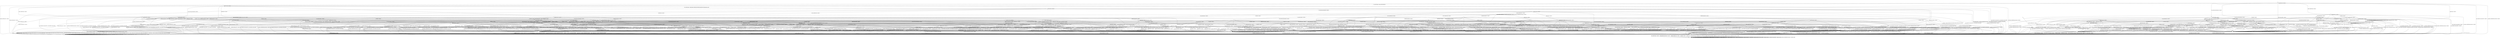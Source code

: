 digraph h17 {
s0 [label="s0"];
s1 [label="s1"];
s2 [label="s2"];
s6 [label="s6"];
s15 [label="s15"];
s33 [label="s33"];
s34 [label="s34"];
s41 [label="s41"];
s3 [label="s3"];
s4 [label="s4"];
s7 [label="s7"];
s8 [label="s8"];
s9 [label="s9"];
s16 [label="s16"];
s21 [label="s21"];
s42 [label="s42"];
s50 [label="s50"];
s53 [label="s53"];
s54 [label="s54"];
s55 [label="s55"];
s63 [label="s63"];
s67 [label="s67"];
s5 [label="s5"];
s10 [label="s10"];
s17 [label="s17"];
s18 [label="s18"];
s22 [label="s22"];
s24 [label="s24"];
s35 [label="s35"];
s43 [label="s43"];
s46 [label="s46"];
s59 [label="s59"];
s60 [label="s60"];
s68 [label="s68"];
s69 [label="s69"];
s70 [label="s70"];
s71 [label="s71"];
s92 [label="s92"];
s11 [label="s11"];
s12 [label="s12"];
s19 [label="s19"];
s23 [label="s23"];
s28 [label="s28"];
s29 [label="s29"];
s36 [label="s36"];
s37 [label="s37"];
s47 [label="s47"];
s48 [label="s48"];
s56 [label="s56"];
s72 [label="s72"];
s73 [label="s73"];
s77 [label="s77"];
s79 [label="s79"];
s93 [label="s93"];
s13 [label="s13"];
s14 [label="s14"];
s20 [label="s20"];
s25 [label="s25"];
s26 [label="s26"];
s27 [label="s27"];
s30 [label="s30"];
s38 [label="s38"];
s44 [label="s44"];
s45 [label="s45"];
s49 [label="s49"];
s51 [label="s51"];
s57 [label="s57"];
s58 [label="s58"];
s78 [label="s78"];
s80 [label="s80"];
s81 [label="s81"];
s83 [label="s83"];
s31 [label="s31"];
s39 [label="s39"];
s40 [label="s40"];
s52 [label="s52"];
s61 [label="s61"];
s62 [label="s62"];
s64 [label="s64"];
s65 [label="s65"];
s66 [label="s66"];
s74 [label="s74"];
s82 [label="s82"];
s84 [label="s84"];
s85 [label="s85"];
s86 [label="s86"];
s32 [label="s32"];
s75 [label="s75"];
s76 [label="s76"];
s87 [label="s87"];
s88 [label="s88"];
s89 [label="s89"];
s90 [label="s90"];
s91 [label="s91"];
s0 -> s1 [label="RSA_CLIENT_HELLO / HELLO_VERIFY_REQUEST"];
s0 -> s2 [label="RSA_CLIENT_KEY_EXCHANGE / TIMEOUT"];
s0 -> s15 [label="CHANGE_CIPHER_SPEC / TIMEOUT"];
s0 -> s33 [label="FINISHED / TIMEOUT"];
s0 -> s0 [label="APPLICATION / TIMEOUT"];
s0 -> s41 [label="CERTIFICATE / TIMEOUT"];
s0 -> s34 [label="EMPTY_CERTIFICATE / TIMEOUT"];
s0 -> s33 [label="CERTIFICATE_VERIFY / TIMEOUT"];
s0 -> s6 [label="Alert(WARNING,CLOSE_NOTIFY) / TIMEOUT"];
s0 -> s6 [label="Alert(FATAL,UNEXPECTED_MESSAGE) / TIMEOUT"];
s1 -> s3 [label="RSA_CLIENT_HELLO / SERVER_HELLO,CERTIFICATE,CERTIFICATE_REQUEST,SERVER_HELLO_DONE"];
s1 -> s4 [label="RSA_CLIENT_KEY_EXCHANGE / TIMEOUT"];
s1 -> s15 [label="CHANGE_CIPHER_SPEC / TIMEOUT"];
s1 -> s9 [label="FINISHED / TIMEOUT"];
s1 -> s1 [label="APPLICATION / TIMEOUT"];
s1 -> s16 [label="CERTIFICATE / TIMEOUT"];
s1 -> s21 [label="EMPTY_CERTIFICATE / TIMEOUT"];
s1 -> s9 [label="CERTIFICATE_VERIFY / TIMEOUT"];
s1 -> s6 [label="Alert(WARNING,CLOSE_NOTIFY) / Alert(WARNING,CLOSE_NOTIFY)"];
s1 -> s6 [label="Alert(FATAL,UNEXPECTED_MESSAGE) / TIMEOUT"];
s2 -> s63 [label="RSA_CLIENT_HELLO / TIMEOUT"];
s2 -> s33 [label="RSA_CLIENT_KEY_EXCHANGE / TIMEOUT"];
s2 -> s8 [label="CHANGE_CIPHER_SPEC / TIMEOUT"];
s2 -> s42 [label="FINISHED / TIMEOUT"];
s2 -> s2 [label="APPLICATION / TIMEOUT"];
s2 -> s55 [label="CERTIFICATE / TIMEOUT"];
s2 -> s55 [label="EMPTY_CERTIFICATE / TIMEOUT"];
s2 -> s53 [label="CERTIFICATE_VERIFY / TIMEOUT"];
s2 -> s6 [label="Alert(WARNING,CLOSE_NOTIFY) / TIMEOUT"];
s2 -> s6 [label="Alert(FATAL,UNEXPECTED_MESSAGE) / TIMEOUT"];
s6 -> s7 [label="RSA_CLIENT_HELLO / TIMEOUT"];
s6 -> s7 [label="RSA_CLIENT_KEY_EXCHANGE / TIMEOUT"];
s6 -> s7 [label="CHANGE_CIPHER_SPEC / TIMEOUT"];
s6 -> s7 [label="FINISHED / TIMEOUT"];
s6 -> s7 [label="APPLICATION / TIMEOUT"];
s6 -> s7 [label="CERTIFICATE / TIMEOUT"];
s6 -> s7 [label="EMPTY_CERTIFICATE / TIMEOUT"];
s6 -> s7 [label="CERTIFICATE_VERIFY / TIMEOUT"];
s6 -> s7 [label="Alert(WARNING,CLOSE_NOTIFY) / TIMEOUT"];
s6 -> s7 [label="Alert(FATAL,UNEXPECTED_MESSAGE) / TIMEOUT"];
s15 -> s15 [label="RSA_CLIENT_HELLO / TIMEOUT"];
s15 -> s15 [label="RSA_CLIENT_KEY_EXCHANGE / TIMEOUT"];
s15 -> s15 [label="CHANGE_CIPHER_SPEC / TIMEOUT"];
s15 -> s15 [label="FINISHED / TIMEOUT"];
s15 -> s15 [label="APPLICATION / TIMEOUT"];
s15 -> s15 [label="CERTIFICATE / TIMEOUT"];
s15 -> s15 [label="EMPTY_CERTIFICATE / TIMEOUT"];
s15 -> s15 [label="CERTIFICATE_VERIFY / TIMEOUT"];
s15 -> s15 [label="Alert(WARNING,CLOSE_NOTIFY) / TIMEOUT"];
s15 -> s15 [label="Alert(FATAL,UNEXPECTED_MESSAGE) / TIMEOUT"];
s33 -> s33 [label="RSA_CLIENT_HELLO / TIMEOUT"];
s33 -> s33 [label="RSA_CLIENT_KEY_EXCHANGE / TIMEOUT"];
s33 -> s15 [label="CHANGE_CIPHER_SPEC / TIMEOUT"];
s33 -> s33 [label="FINISHED / TIMEOUT"];
s33 -> s33 [label="APPLICATION / TIMEOUT"];
s33 -> s33 [label="CERTIFICATE / TIMEOUT"];
s33 -> s33 [label="EMPTY_CERTIFICATE / TIMEOUT"];
s33 -> s33 [label="CERTIFICATE_VERIFY / TIMEOUT"];
s33 -> s6 [label="Alert(WARNING,CLOSE_NOTIFY) / TIMEOUT"];
s33 -> s6 [label="Alert(FATAL,UNEXPECTED_MESSAGE) / TIMEOUT"];
s34 -> s67 [label="RSA_CLIENT_HELLO / TIMEOUT"];
s34 -> s55 [label="RSA_CLIENT_KEY_EXCHANGE / TIMEOUT"];
s34 -> s8 [label="CHANGE_CIPHER_SPEC / TIMEOUT"];
s34 -> s50 [label="FINISHED / TIMEOUT"];
s34 -> s34 [label="APPLICATION / TIMEOUT"];
s34 -> s33 [label="CERTIFICATE / TIMEOUT"];
s34 -> s33 [label="EMPTY_CERTIFICATE / TIMEOUT"];
s34 -> s54 [label="CERTIFICATE_VERIFY / TIMEOUT"];
s34 -> s6 [label="Alert(WARNING,CLOSE_NOTIFY) / TIMEOUT"];
s34 -> s6 [label="Alert(FATAL,UNEXPECTED_MESSAGE) / TIMEOUT"];
s41 -> s41 [label="RSA_CLIENT_HELLO / TIMEOUT"];
s41 -> s41 [label="RSA_CLIENT_KEY_EXCHANGE / TIMEOUT"];
s41 -> s15 [label="CHANGE_CIPHER_SPEC / TIMEOUT"];
s41 -> s41 [label="FINISHED / TIMEOUT"];
s41 -> s41 [label="APPLICATION / TIMEOUT"];
s41 -> s33 [label="CERTIFICATE / TIMEOUT"];
s41 -> s33 [label="EMPTY_CERTIFICATE / TIMEOUT"];
s41 -> s54 [label="CERTIFICATE_VERIFY / TIMEOUT"];
s41 -> s6 [label="Alert(WARNING,CLOSE_NOTIFY) / TIMEOUT"];
s41 -> s6 [label="Alert(FATAL,UNEXPECTED_MESSAGE) / TIMEOUT"];
s3 -> s6 [label="RSA_CLIENT_HELLO / Alert(FATAL,UNEXPECTED_MESSAGE)"];
s3 -> s10 [label="RSA_CLIENT_KEY_EXCHANGE / TIMEOUT"];
s3 -> s15 [label="CHANGE_CIPHER_SPEC / TIMEOUT"];
s3 -> s9 [label="FINISHED / TIMEOUT"];
s3 -> s3 [label="APPLICATION / TIMEOUT"];
s3 -> s16 [label="CERTIFICATE / TIMEOUT"];
s3 -> s17 [label="EMPTY_CERTIFICATE / TIMEOUT"];
s3 -> s9 [label="CERTIFICATE_VERIFY / TIMEOUT"];
s3 -> s6 [label="Alert(WARNING,CLOSE_NOTIFY) / Alert(WARNING,CLOSE_NOTIFY)"];
s3 -> s6 [label="Alert(FATAL,UNEXPECTED_MESSAGE) / TIMEOUT"];
s4 -> s24 [label="RSA_CLIENT_HELLO / TIMEOUT"];
s4 -> s9 [label="RSA_CLIENT_KEY_EXCHANGE / TIMEOUT"];
s4 -> s5 [label="CHANGE_CIPHER_SPEC / TIMEOUT"];
s4 -> s43 [label="FINISHED / TIMEOUT"];
s4 -> s4 [label="APPLICATION / TIMEOUT"];
s4 -> s35 [label="CERTIFICATE / TIMEOUT"];
s4 -> s35 [label="EMPTY_CERTIFICATE / TIMEOUT"];
s4 -> s18 [label="CERTIFICATE_VERIFY / TIMEOUT"];
s4 -> s6 [label="Alert(WARNING,CLOSE_NOTIFY) / Alert(WARNING,CLOSE_NOTIFY)"];
s4 -> s6 [label="Alert(FATAL,UNEXPECTED_MESSAGE) / TIMEOUT"];
s7 -> s7 [label="RSA_CLIENT_HELLO / SOCKET_CLOSED"];
s7 -> s7 [label="RSA_CLIENT_KEY_EXCHANGE / SOCKET_CLOSED"];
s7 -> s7 [label="CHANGE_CIPHER_SPEC / SOCKET_CLOSED"];
s7 -> s7 [label="FINISHED / SOCKET_CLOSED"];
s7 -> s7 [label="APPLICATION / SOCKET_CLOSED"];
s7 -> s7 [label="CERTIFICATE / SOCKET_CLOSED"];
s7 -> s7 [label="EMPTY_CERTIFICATE / SOCKET_CLOSED"];
s7 -> s7 [label="CERTIFICATE_VERIFY / SOCKET_CLOSED"];
s7 -> s7 [label="Alert(WARNING,CLOSE_NOTIFY) / SOCKET_CLOSED"];
s7 -> s7 [label="Alert(FATAL,UNEXPECTED_MESSAGE) / SOCKET_CLOSED"];
s8 -> s6 [label="RSA_CLIENT_HELLO / TIMEOUT"];
s8 -> s6 [label="RSA_CLIENT_KEY_EXCHANGE / TIMEOUT"];
s8 -> s15 [label="CHANGE_CIPHER_SPEC / TIMEOUT"];
s8 -> s6 [label="FINISHED / TIMEOUT"];
s8 -> s8 [label="APPLICATION / TIMEOUT"];
s8 -> s6 [label="CERTIFICATE / TIMEOUT"];
s8 -> s6 [label="EMPTY_CERTIFICATE / TIMEOUT"];
s8 -> s6 [label="CERTIFICATE_VERIFY / TIMEOUT"];
s8 -> s8 [label="Alert(WARNING,CLOSE_NOTIFY) / TIMEOUT"];
s8 -> s8 [label="Alert(FATAL,UNEXPECTED_MESSAGE) / TIMEOUT"];
s9 -> s9 [label="RSA_CLIENT_HELLO / TIMEOUT"];
s9 -> s9 [label="RSA_CLIENT_KEY_EXCHANGE / TIMEOUT"];
s9 -> s15 [label="CHANGE_CIPHER_SPEC / TIMEOUT"];
s9 -> s9 [label="FINISHED / TIMEOUT"];
s9 -> s9 [label="APPLICATION / TIMEOUT"];
s9 -> s9 [label="CERTIFICATE / TIMEOUT"];
s9 -> s9 [label="EMPTY_CERTIFICATE / TIMEOUT"];
s9 -> s9 [label="CERTIFICATE_VERIFY / TIMEOUT"];
s9 -> s6 [label="Alert(WARNING,CLOSE_NOTIFY) / Alert(WARNING,CLOSE_NOTIFY)"];
s9 -> s6 [label="Alert(FATAL,UNEXPECTED_MESSAGE) / TIMEOUT"];
s16 -> s16 [label="RSA_CLIENT_HELLO / TIMEOUT"];
s16 -> s92 [label="RSA_CLIENT_KEY_EXCHANGE / TIMEOUT"];
s16 -> s15 [label="CHANGE_CIPHER_SPEC / TIMEOUT"];
s16 -> s46 [label="FINISHED / TIMEOUT"];
s16 -> s16 [label="APPLICATION / TIMEOUT"];
s16 -> s9 [label="CERTIFICATE / TIMEOUT"];
s16 -> s9 [label="EMPTY_CERTIFICATE / TIMEOUT"];
s16 -> s22 [label="CERTIFICATE_VERIFY / TIMEOUT"];
s16 -> s6 [label="Alert(WARNING,CLOSE_NOTIFY) / Alert(WARNING,CLOSE_NOTIFY)"];
s16 -> s6 [label="Alert(FATAL,UNEXPECTED_MESSAGE) / TIMEOUT"];
s21 -> s36 [label="RSA_CLIENT_HELLO / TIMEOUT"];
s21 -> s35 [label="RSA_CLIENT_KEY_EXCHANGE / TIMEOUT"];
s21 -> s5 [label="CHANGE_CIPHER_SPEC / TIMEOUT"];
s21 -> s47 [label="FINISHED / TIMEOUT"];
s21 -> s21 [label="APPLICATION / TIMEOUT"];
s21 -> s9 [label="CERTIFICATE / TIMEOUT"];
s21 -> s9 [label="EMPTY_CERTIFICATE / TIMEOUT"];
s21 -> s22 [label="CERTIFICATE_VERIFY / TIMEOUT"];
s21 -> s6 [label="Alert(WARNING,CLOSE_NOTIFY) / Alert(WARNING,CLOSE_NOTIFY)"];
s21 -> s6 [label="Alert(FATAL,UNEXPECTED_MESSAGE) / TIMEOUT"];
s42 -> s68 [label="RSA_CLIENT_HELLO / TIMEOUT"];
s42 -> s33 [label="RSA_CLIENT_KEY_EXCHANGE / TIMEOUT"];
s42 -> s8 [label="CHANGE_CIPHER_SPEC / TIMEOUT"];
s42 -> s33 [label="FINISHED / TIMEOUT"];
s42 -> s42 [label="APPLICATION / TIMEOUT"];
s42 -> s59 [label="CERTIFICATE / TIMEOUT"];
s42 -> s59 [label="EMPTY_CERTIFICATE / TIMEOUT"];
s42 -> s53 [label="CERTIFICATE_VERIFY / TIMEOUT"];
s42 -> s6 [label="Alert(WARNING,CLOSE_NOTIFY) / TIMEOUT"];
s42 -> s6 [label="Alert(FATAL,UNEXPECTED_MESSAGE) / TIMEOUT"];
s50 -> s69 [label="RSA_CLIENT_HELLO / TIMEOUT"];
s50 -> s59 [label="RSA_CLIENT_KEY_EXCHANGE / TIMEOUT"];
s50 -> s8 [label="CHANGE_CIPHER_SPEC / TIMEOUT"];
s50 -> s33 [label="FINISHED / TIMEOUT"];
s50 -> s50 [label="APPLICATION / TIMEOUT"];
s50 -> s33 [label="CERTIFICATE / TIMEOUT"];
s50 -> s33 [label="EMPTY_CERTIFICATE / TIMEOUT"];
s50 -> s54 [label="CERTIFICATE_VERIFY / TIMEOUT"];
s50 -> s6 [label="Alert(WARNING,CLOSE_NOTIFY) / TIMEOUT"];
s50 -> s6 [label="Alert(FATAL,UNEXPECTED_MESSAGE) / TIMEOUT"];
s53 -> s70 [label="RSA_CLIENT_HELLO / TIMEOUT"];
s53 -> s33 [label="RSA_CLIENT_KEY_EXCHANGE / TIMEOUT"];
s53 -> s8 [label="CHANGE_CIPHER_SPEC / TIMEOUT"];
s53 -> s53 [label="FINISHED / TIMEOUT"];
s53 -> s53 [label="APPLICATION / TIMEOUT"];
s53 -> s60 [label="CERTIFICATE / TIMEOUT"];
s53 -> s60 [label="EMPTY_CERTIFICATE / TIMEOUT"];
s53 -> s33 [label="CERTIFICATE_VERIFY / TIMEOUT"];
s53 -> s6 [label="Alert(WARNING,CLOSE_NOTIFY) / TIMEOUT"];
s53 -> s6 [label="Alert(FATAL,UNEXPECTED_MESSAGE) / TIMEOUT"];
s54 -> s54 [label="RSA_CLIENT_HELLO / TIMEOUT"];
s54 -> s60 [label="RSA_CLIENT_KEY_EXCHANGE / TIMEOUT"];
s54 -> s8 [label="CHANGE_CIPHER_SPEC / TIMEOUT"];
s54 -> s54 [label="FINISHED / TIMEOUT"];
s54 -> s54 [label="APPLICATION / TIMEOUT"];
s54 -> s33 [label="CERTIFICATE / TIMEOUT"];
s54 -> s33 [label="EMPTY_CERTIFICATE / TIMEOUT"];
s54 -> s33 [label="CERTIFICATE_VERIFY / TIMEOUT"];
s54 -> s6 [label="Alert(WARNING,CLOSE_NOTIFY) / TIMEOUT"];
s54 -> s6 [label="Alert(FATAL,UNEXPECTED_MESSAGE) / TIMEOUT"];
s55 -> s71 [label="RSA_CLIENT_HELLO / TIMEOUT"];
s55 -> s33 [label="RSA_CLIENT_KEY_EXCHANGE / TIMEOUT"];
s55 -> s8 [label="CHANGE_CIPHER_SPEC / TIMEOUT"];
s55 -> s59 [label="FINISHED / TIMEOUT"];
s55 -> s55 [label="APPLICATION / TIMEOUT"];
s55 -> s33 [label="CERTIFICATE / TIMEOUT"];
s55 -> s33 [label="EMPTY_CERTIFICATE / TIMEOUT"];
s55 -> s60 [label="CERTIFICATE_VERIFY / TIMEOUT"];
s55 -> s6 [label="Alert(WARNING,CLOSE_NOTIFY) / TIMEOUT"];
s55 -> s6 [label="Alert(FATAL,UNEXPECTED_MESSAGE) / TIMEOUT"];
s63 -> s33 [label="RSA_CLIENT_HELLO / TIMEOUT"];
s63 -> s33 [label="RSA_CLIENT_KEY_EXCHANGE / TIMEOUT"];
s63 -> s8 [label="CHANGE_CIPHER_SPEC / TIMEOUT"];
s63 -> s68 [label="FINISHED / TIMEOUT"];
s63 -> s63 [label="APPLICATION / TIMEOUT"];
s63 -> s71 [label="CERTIFICATE / TIMEOUT"];
s63 -> s71 [label="EMPTY_CERTIFICATE / TIMEOUT"];
s63 -> s70 [label="CERTIFICATE_VERIFY / TIMEOUT"];
s63 -> s6 [label="Alert(WARNING,CLOSE_NOTIFY) / TIMEOUT"];
s63 -> s6 [label="Alert(FATAL,UNEXPECTED_MESSAGE) / TIMEOUT"];
s67 -> s33 [label="RSA_CLIENT_HELLO / TIMEOUT"];
s67 -> s71 [label="RSA_CLIENT_KEY_EXCHANGE / TIMEOUT"];
s67 -> s8 [label="CHANGE_CIPHER_SPEC / TIMEOUT"];
s67 -> s69 [label="FINISHED / TIMEOUT"];
s67 -> s67 [label="APPLICATION / TIMEOUT"];
s67 -> s33 [label="CERTIFICATE / TIMEOUT"];
s67 -> s33 [label="EMPTY_CERTIFICATE / TIMEOUT"];
s67 -> s54 [label="CERTIFICATE_VERIFY / TIMEOUT"];
s67 -> s6 [label="Alert(WARNING,CLOSE_NOTIFY) / TIMEOUT"];
s67 -> s6 [label="Alert(FATAL,UNEXPECTED_MESSAGE) / TIMEOUT"];
s5 -> s6 [label="RSA_CLIENT_HELLO / Alert(FATAL,UNEXPECTED_MESSAGE)"];
s5 -> s6 [label="RSA_CLIENT_KEY_EXCHANGE / Alert(FATAL,UNEXPECTED_MESSAGE)"];
s5 -> s15 [label="CHANGE_CIPHER_SPEC / TIMEOUT"];
s5 -> s6 [label="FINISHED / Alert(FATAL,UNEXPECTED_MESSAGE)"];
s5 -> s5 [label="APPLICATION / TIMEOUT"];
s5 -> s6 [label="CERTIFICATE / Alert(FATAL,UNEXPECTED_MESSAGE)"];
s5 -> s6 [label="EMPTY_CERTIFICATE / Alert(FATAL,UNEXPECTED_MESSAGE)"];
s5 -> s6 [label="CERTIFICATE_VERIFY / Alert(FATAL,UNEXPECTED_MESSAGE)"];
s5 -> s5 [label="Alert(WARNING,CLOSE_NOTIFY) / TIMEOUT"];
s5 -> s5 [label="Alert(FATAL,UNEXPECTED_MESSAGE) / TIMEOUT"];
s10 -> s24 [label="RSA_CLIENT_HELLO / TIMEOUT"];
s10 -> s9 [label="RSA_CLIENT_KEY_EXCHANGE / TIMEOUT"];
s10 -> s11 [label="CHANGE_CIPHER_SPEC / TIMEOUT"];
s10 -> s43 [label="FINISHED / TIMEOUT"];
s10 -> s10 [label="APPLICATION / TIMEOUT"];
s10 -> s12 [label="CERTIFICATE / TIMEOUT"];
s10 -> s56 [label="EMPTY_CERTIFICATE / TIMEOUT"];
s10 -> s19 [label="CERTIFICATE_VERIFY / TIMEOUT"];
s10 -> s6 [label="Alert(WARNING,CLOSE_NOTIFY) / Alert(WARNING,CLOSE_NOTIFY)"];
s10 -> s6 [label="Alert(FATAL,UNEXPECTED_MESSAGE) / TIMEOUT"];
s17 -> s36 [label="RSA_CLIENT_HELLO / TIMEOUT"];
s17 -> s56 [label="RSA_CLIENT_KEY_EXCHANGE / TIMEOUT"];
s17 -> s5 [label="CHANGE_CIPHER_SPEC / TIMEOUT"];
s17 -> s47 [label="FINISHED / TIMEOUT"];
s17 -> s17 [label="APPLICATION / TIMEOUT"];
s17 -> s9 [label="CERTIFICATE / TIMEOUT"];
s17 -> s9 [label="EMPTY_CERTIFICATE / TIMEOUT"];
s17 -> s23 [label="CERTIFICATE_VERIFY / TIMEOUT"];
s17 -> s6 [label="Alert(WARNING,CLOSE_NOTIFY) / Alert(WARNING,CLOSE_NOTIFY)"];
s17 -> s6 [label="Alert(FATAL,UNEXPECTED_MESSAGE) / TIMEOUT"];
s18 -> s28 [label="RSA_CLIENT_HELLO / TIMEOUT"];
s18 -> s9 [label="RSA_CLIENT_KEY_EXCHANGE / TIMEOUT"];
s18 -> s5 [label="CHANGE_CIPHER_SPEC / TIMEOUT"];
s18 -> s77 [label="FINISHED / TIMEOUT"];
s18 -> s18 [label="APPLICATION / TIMEOUT"];
s18 -> s37 [label="CERTIFICATE / TIMEOUT"];
s18 -> s37 [label="EMPTY_CERTIFICATE / TIMEOUT"];
s18 -> s9 [label="CERTIFICATE_VERIFY / TIMEOUT"];
s18 -> s6 [label="Alert(WARNING,CLOSE_NOTIFY) / Alert(WARNING,CLOSE_NOTIFY)"];
s18 -> s6 [label="Alert(FATAL,UNEXPECTED_MESSAGE) / TIMEOUT"];
s22 -> s29 [label="RSA_CLIENT_HELLO / TIMEOUT"];
s22 -> s37 [label="RSA_CLIENT_KEY_EXCHANGE / TIMEOUT"];
s22 -> s5 [label="CHANGE_CIPHER_SPEC / TIMEOUT"];
s22 -> s79 [label="FINISHED / TIMEOUT"];
s22 -> s22 [label="APPLICATION / TIMEOUT"];
s22 -> s9 [label="CERTIFICATE / TIMEOUT"];
s22 -> s9 [label="EMPTY_CERTIFICATE / TIMEOUT"];
s22 -> s9 [label="CERTIFICATE_VERIFY / TIMEOUT"];
s22 -> s6 [label="Alert(WARNING,CLOSE_NOTIFY) / Alert(WARNING,CLOSE_NOTIFY)"];
s22 -> s6 [label="Alert(FATAL,UNEXPECTED_MESSAGE) / TIMEOUT"];
s24 -> s9 [label="RSA_CLIENT_HELLO / TIMEOUT"];
s24 -> s9 [label="RSA_CLIENT_KEY_EXCHANGE / TIMEOUT"];
s24 -> s5 [label="CHANGE_CIPHER_SPEC / TIMEOUT"];
s24 -> s48 [label="FINISHED / TIMEOUT"];
s24 -> s24 [label="APPLICATION / TIMEOUT"];
s24 -> s44 [label="CERTIFICATE / TIMEOUT"];
s24 -> s44 [label="EMPTY_CERTIFICATE / TIMEOUT"];
s24 -> s28 [label="CERTIFICATE_VERIFY / TIMEOUT"];
s24 -> s6 [label="Alert(WARNING,CLOSE_NOTIFY) / Alert(WARNING,CLOSE_NOTIFY)"];
s24 -> s6 [label="Alert(FATAL,UNEXPECTED_MESSAGE) / TIMEOUT"];
s35 -> s44 [label="RSA_CLIENT_HELLO / TIMEOUT"];
s35 -> s9 [label="RSA_CLIENT_KEY_EXCHANGE / TIMEOUT"];
s35 -> s5 [label="CHANGE_CIPHER_SPEC / TIMEOUT"];
s35 -> s45 [label="FINISHED / TIMEOUT"];
s35 -> s35 [label="APPLICATION / TIMEOUT"];
s35 -> s9 [label="CERTIFICATE / TIMEOUT"];
s35 -> s9 [label="EMPTY_CERTIFICATE / TIMEOUT"];
s35 -> s37 [label="CERTIFICATE_VERIFY / TIMEOUT"];
s35 -> s6 [label="Alert(WARNING,CLOSE_NOTIFY) / Alert(WARNING,CLOSE_NOTIFY)"];
s35 -> s6 [label="Alert(FATAL,UNEXPECTED_MESSAGE) / TIMEOUT"];
s43 -> s48 [label="RSA_CLIENT_HELLO / TIMEOUT"];
s43 -> s9 [label="RSA_CLIENT_KEY_EXCHANGE / TIMEOUT"];
s43 -> s5 [label="CHANGE_CIPHER_SPEC / TIMEOUT"];
s43 -> s9 [label="FINISHED / TIMEOUT"];
s43 -> s43 [label="APPLICATION / TIMEOUT"];
s43 -> s45 [label="CERTIFICATE / TIMEOUT"];
s43 -> s45 [label="EMPTY_CERTIFICATE / TIMEOUT"];
s43 -> s77 [label="CERTIFICATE_VERIFY / TIMEOUT"];
s43 -> s6 [label="Alert(WARNING,CLOSE_NOTIFY) / Alert(WARNING,CLOSE_NOTIFY)"];
s43 -> s6 [label="Alert(FATAL,UNEXPECTED_MESSAGE) / TIMEOUT"];
s46 -> s93 [label="RSA_CLIENT_HELLO / TIMEOUT"];
s46 -> s93 [label="RSA_CLIENT_KEY_EXCHANGE / TIMEOUT"];
s46 -> s15 [label="CHANGE_CIPHER_SPEC / TIMEOUT"];
s46 -> s9 [label="FINISHED / TIMEOUT"];
s46 -> s46 [label="APPLICATION / TIMEOUT"];
s46 -> s9 [label="CERTIFICATE / TIMEOUT"];
s46 -> s9 [label="EMPTY_CERTIFICATE / TIMEOUT"];
s46 -> s79 [label="CERTIFICATE_VERIFY / TIMEOUT"];
s46 -> s6 [label="Alert(WARNING,CLOSE_NOTIFY) / Alert(WARNING,CLOSE_NOTIFY)"];
s46 -> s6 [label="Alert(FATAL,UNEXPECTED_MESSAGE) / TIMEOUT"];
s59 -> s72 [label="RSA_CLIENT_HELLO / TIMEOUT"];
s59 -> s33 [label="RSA_CLIENT_KEY_EXCHANGE / TIMEOUT"];
s59 -> s8 [label="CHANGE_CIPHER_SPEC / TIMEOUT"];
s59 -> s33 [label="FINISHED / TIMEOUT"];
s59 -> s59 [label="APPLICATION / TIMEOUT"];
s59 -> s33 [label="CERTIFICATE / TIMEOUT"];
s59 -> s33 [label="EMPTY_CERTIFICATE / TIMEOUT"];
s59 -> s60 [label="CERTIFICATE_VERIFY / TIMEOUT"];
s59 -> s6 [label="Alert(WARNING,CLOSE_NOTIFY) / TIMEOUT"];
s59 -> s6 [label="Alert(FATAL,UNEXPECTED_MESSAGE) / TIMEOUT"];
s60 -> s73 [label="RSA_CLIENT_HELLO / TIMEOUT"];
s60 -> s33 [label="RSA_CLIENT_KEY_EXCHANGE / TIMEOUT"];
s60 -> s8 [label="CHANGE_CIPHER_SPEC / TIMEOUT"];
s60 -> s60 [label="FINISHED / TIMEOUT"];
s60 -> s60 [label="APPLICATION / TIMEOUT"];
s60 -> s33 [label="CERTIFICATE / TIMEOUT"];
s60 -> s33 [label="EMPTY_CERTIFICATE / TIMEOUT"];
s60 -> s33 [label="CERTIFICATE_VERIFY / TIMEOUT"];
s60 -> s6 [label="Alert(WARNING,CLOSE_NOTIFY) / TIMEOUT"];
s60 -> s6 [label="Alert(FATAL,UNEXPECTED_MESSAGE) / TIMEOUT"];
s68 -> s33 [label="RSA_CLIENT_HELLO / TIMEOUT"];
s68 -> s33 [label="RSA_CLIENT_KEY_EXCHANGE / TIMEOUT"];
s68 -> s8 [label="CHANGE_CIPHER_SPEC / TIMEOUT"];
s68 -> s33 [label="FINISHED / TIMEOUT"];
s68 -> s68 [label="APPLICATION / TIMEOUT"];
s68 -> s72 [label="CERTIFICATE / TIMEOUT"];
s68 -> s72 [label="EMPTY_CERTIFICATE / TIMEOUT"];
s68 -> s70 [label="CERTIFICATE_VERIFY / TIMEOUT"];
s68 -> s6 [label="Alert(WARNING,CLOSE_NOTIFY) / TIMEOUT"];
s68 -> s6 [label="Alert(FATAL,UNEXPECTED_MESSAGE) / TIMEOUT"];
s69 -> s33 [label="RSA_CLIENT_HELLO / TIMEOUT"];
s69 -> s72 [label="RSA_CLIENT_KEY_EXCHANGE / TIMEOUT"];
s69 -> s8 [label="CHANGE_CIPHER_SPEC / TIMEOUT"];
s69 -> s33 [label="FINISHED / TIMEOUT"];
s69 -> s69 [label="APPLICATION / TIMEOUT"];
s69 -> s33 [label="CERTIFICATE / TIMEOUT"];
s69 -> s33 [label="EMPTY_CERTIFICATE / TIMEOUT"];
s69 -> s54 [label="CERTIFICATE_VERIFY / TIMEOUT"];
s69 -> s6 [label="Alert(WARNING,CLOSE_NOTIFY) / TIMEOUT"];
s69 -> s6 [label="Alert(FATAL,UNEXPECTED_MESSAGE) / TIMEOUT"];
s70 -> s33 [label="RSA_CLIENT_HELLO / TIMEOUT"];
s70 -> s33 [label="RSA_CLIENT_KEY_EXCHANGE / TIMEOUT"];
s70 -> s8 [label="CHANGE_CIPHER_SPEC / TIMEOUT"];
s70 -> s70 [label="FINISHED / TIMEOUT"];
s70 -> s70 [label="APPLICATION / TIMEOUT"];
s70 -> s73 [label="CERTIFICATE / TIMEOUT"];
s70 -> s73 [label="EMPTY_CERTIFICATE / TIMEOUT"];
s70 -> s33 [label="CERTIFICATE_VERIFY / TIMEOUT"];
s70 -> s6 [label="Alert(WARNING,CLOSE_NOTIFY) / TIMEOUT"];
s70 -> s6 [label="Alert(FATAL,UNEXPECTED_MESSAGE) / TIMEOUT"];
s71 -> s33 [label="RSA_CLIENT_HELLO / TIMEOUT"];
s71 -> s33 [label="RSA_CLIENT_KEY_EXCHANGE / TIMEOUT"];
s71 -> s8 [label="CHANGE_CIPHER_SPEC / TIMEOUT"];
s71 -> s72 [label="FINISHED / TIMEOUT"];
s71 -> s71 [label="APPLICATION / TIMEOUT"];
s71 -> s33 [label="CERTIFICATE / TIMEOUT"];
s71 -> s33 [label="EMPTY_CERTIFICATE / TIMEOUT"];
s71 -> s73 [label="CERTIFICATE_VERIFY / TIMEOUT"];
s71 -> s6 [label="Alert(WARNING,CLOSE_NOTIFY) / TIMEOUT"];
s71 -> s6 [label="Alert(FATAL,UNEXPECTED_MESSAGE) / TIMEOUT"];
s92 -> s92 [label="RSA_CLIENT_HELLO / TIMEOUT"];
s92 -> s9 [label="RSA_CLIENT_KEY_EXCHANGE / TIMEOUT"];
s92 -> s15 [label="CHANGE_CIPHER_SPEC / TIMEOUT"];
s92 -> s93 [label="FINISHED / TIMEOUT"];
s92 -> s92 [label="APPLICATION / TIMEOUT"];
s92 -> s9 [label="CERTIFICATE / TIMEOUT"];
s92 -> s9 [label="EMPTY_CERTIFICATE / TIMEOUT"];
s92 -> s37 [label="CERTIFICATE_VERIFY / TIMEOUT"];
s92 -> s6 [label="Alert(WARNING,CLOSE_NOTIFY) / Alert(WARNING,CLOSE_NOTIFY)"];
s92 -> s6 [label="Alert(FATAL,UNEXPECTED_MESSAGE) / TIMEOUT"];
s11 -> s57 [label="RSA_CLIENT_HELLO / TIMEOUT"];
s11 -> s9 [label="RSA_CLIENT_KEY_EXCHANGE / TIMEOUT"];
s11 -> s15 [label="CHANGE_CIPHER_SPEC / TIMEOUT"];
s11 -> s13 [label="FINISHED / CHANGE_CIPHER_SPEC,FINISHED,CHANGE_CIPHER_SPEC,FINISHED"];
s11 -> s11 [label="APPLICATION / TIMEOUT"];
s11 -> s25 [label="CERTIFICATE / TIMEOUT"];
s11 -> s26 [label="EMPTY_CERTIFICATE / TIMEOUT"];
s11 -> s27 [label="CERTIFICATE_VERIFY / TIMEOUT"];
s11 -> s11 [label="Alert(WARNING,CLOSE_NOTIFY) / TIMEOUT"];
s11 -> s11 [label="Alert(FATAL,UNEXPECTED_MESSAGE) / TIMEOUT"];
s12 -> s44 [label="RSA_CLIENT_HELLO / TIMEOUT"];
s12 -> s9 [label="RSA_CLIENT_KEY_EXCHANGE / TIMEOUT"];
s12 -> s14 [label="CHANGE_CIPHER_SPEC / TIMEOUT"];
s12 -> s45 [label="FINISHED / TIMEOUT"];
s12 -> s12 [label="APPLICATION / TIMEOUT"];
s12 -> s9 [label="CERTIFICATE / TIMEOUT"];
s12 -> s9 [label="EMPTY_CERTIFICATE / TIMEOUT"];
s12 -> s12 [label="CERTIFICATE_VERIFY / TIMEOUT"];
s12 -> s6 [label="Alert(WARNING,CLOSE_NOTIFY) / Alert(WARNING,CLOSE_NOTIFY)"];
s12 -> s6 [label="Alert(FATAL,UNEXPECTED_MESSAGE) / TIMEOUT"];
s19 -> s58 [label="RSA_CLIENT_HELLO / TIMEOUT"];
s19 -> s9 [label="RSA_CLIENT_KEY_EXCHANGE / TIMEOUT"];
s19 -> s20 [label="CHANGE_CIPHER_SPEC / TIMEOUT"];
s19 -> s78 [label="FINISHED / TIMEOUT"];
s19 -> s19 [label="APPLICATION / TIMEOUT"];
s19 -> s38 [label="CERTIFICATE / TIMEOUT"];
s19 -> s38 [label="EMPTY_CERTIFICATE / TIMEOUT"];
s19 -> s9 [label="CERTIFICATE_VERIFY / TIMEOUT"];
s19 -> s6 [label="Alert(WARNING,CLOSE_NOTIFY) / Alert(WARNING,CLOSE_NOTIFY)"];
s19 -> s6 [label="Alert(FATAL,UNEXPECTED_MESSAGE) / TIMEOUT"];
s23 -> s30 [label="RSA_CLIENT_HELLO / TIMEOUT"];
s23 -> s38 [label="RSA_CLIENT_KEY_EXCHANGE / TIMEOUT"];
s23 -> s20 [label="CHANGE_CIPHER_SPEC / TIMEOUT"];
s23 -> s23 [label="FINISHED / TIMEOUT"];
s23 -> s23 [label="APPLICATION / TIMEOUT"];
s23 -> s9 [label="CERTIFICATE / TIMEOUT"];
s23 -> s9 [label="EMPTY_CERTIFICATE / TIMEOUT"];
s23 -> s9 [label="CERTIFICATE_VERIFY / TIMEOUT"];
s23 -> s6 [label="Alert(WARNING,CLOSE_NOTIFY) / Alert(WARNING,CLOSE_NOTIFY)"];
s23 -> s6 [label="Alert(FATAL,UNEXPECTED_MESSAGE) / TIMEOUT"];
s28 -> s9 [label="RSA_CLIENT_HELLO / TIMEOUT"];
s28 -> s9 [label="RSA_CLIENT_KEY_EXCHANGE / TIMEOUT"];
s28 -> s5 [label="CHANGE_CIPHER_SPEC / TIMEOUT"];
s28 -> s80 [label="FINISHED / TIMEOUT"];
s28 -> s28 [label="APPLICATION / TIMEOUT"];
s28 -> s49 [label="CERTIFICATE / TIMEOUT"];
s28 -> s49 [label="EMPTY_CERTIFICATE / TIMEOUT"];
s28 -> s9 [label="CERTIFICATE_VERIFY / TIMEOUT"];
s28 -> s6 [label="Alert(WARNING,CLOSE_NOTIFY) / Alert(WARNING,CLOSE_NOTIFY)"];
s28 -> s6 [label="Alert(FATAL,UNEXPECTED_MESSAGE) / TIMEOUT"];
s29 -> s9 [label="RSA_CLIENT_HELLO / TIMEOUT"];
s29 -> s49 [label="RSA_CLIENT_KEY_EXCHANGE / TIMEOUT"];
s29 -> s5 [label="CHANGE_CIPHER_SPEC / TIMEOUT"];
s29 -> s81 [label="FINISHED / TIMEOUT"];
s29 -> s29 [label="APPLICATION / TIMEOUT"];
s29 -> s9 [label="CERTIFICATE / TIMEOUT"];
s29 -> s9 [label="EMPTY_CERTIFICATE / TIMEOUT"];
s29 -> s9 [label="CERTIFICATE_VERIFY / TIMEOUT"];
s29 -> s6 [label="Alert(WARNING,CLOSE_NOTIFY) / Alert(WARNING,CLOSE_NOTIFY)"];
s29 -> s6 [label="Alert(FATAL,UNEXPECTED_MESSAGE) / TIMEOUT"];
s36 -> s9 [label="RSA_CLIENT_HELLO / TIMEOUT"];
s36 -> s44 [label="RSA_CLIENT_KEY_EXCHANGE / TIMEOUT"];
s36 -> s5 [label="CHANGE_CIPHER_SPEC / TIMEOUT"];
s36 -> s51 [label="FINISHED / TIMEOUT"];
s36 -> s36 [label="APPLICATION / TIMEOUT"];
s36 -> s9 [label="CERTIFICATE / TIMEOUT"];
s36 -> s9 [label="EMPTY_CERTIFICATE / TIMEOUT"];
s36 -> s29 [label="CERTIFICATE_VERIFY / TIMEOUT"];
s36 -> s6 [label="Alert(WARNING,CLOSE_NOTIFY) / Alert(WARNING,CLOSE_NOTIFY)"];
s36 -> s6 [label="Alert(FATAL,UNEXPECTED_MESSAGE) / TIMEOUT"];
s37 -> s49 [label="RSA_CLIENT_HELLO / TIMEOUT"];
s37 -> s9 [label="RSA_CLIENT_KEY_EXCHANGE / TIMEOUT"];
s37 -> s5 [label="CHANGE_CIPHER_SPEC / TIMEOUT"];
s37 -> s83 [label="FINISHED / TIMEOUT"];
s37 -> s37 [label="APPLICATION / TIMEOUT"];
s37 -> s9 [label="CERTIFICATE / TIMEOUT"];
s37 -> s9 [label="EMPTY_CERTIFICATE / TIMEOUT"];
s37 -> s9 [label="CERTIFICATE_VERIFY / TIMEOUT"];
s37 -> s6 [label="Alert(WARNING,CLOSE_NOTIFY) / Alert(WARNING,CLOSE_NOTIFY)"];
s37 -> s6 [label="Alert(FATAL,UNEXPECTED_MESSAGE) / TIMEOUT"];
s47 -> s51 [label="RSA_CLIENT_HELLO / TIMEOUT"];
s47 -> s45 [label="RSA_CLIENT_KEY_EXCHANGE / TIMEOUT"];
s47 -> s5 [label="CHANGE_CIPHER_SPEC / TIMEOUT"];
s47 -> s9 [label="FINISHED / TIMEOUT"];
s47 -> s47 [label="APPLICATION / TIMEOUT"];
s47 -> s9 [label="CERTIFICATE / TIMEOUT"];
s47 -> s9 [label="EMPTY_CERTIFICATE / TIMEOUT"];
s47 -> s79 [label="CERTIFICATE_VERIFY / TIMEOUT"];
s47 -> s6 [label="Alert(WARNING,CLOSE_NOTIFY) / Alert(WARNING,CLOSE_NOTIFY)"];
s47 -> s6 [label="Alert(FATAL,UNEXPECTED_MESSAGE) / TIMEOUT"];
s48 -> s9 [label="RSA_CLIENT_HELLO / TIMEOUT"];
s48 -> s9 [label="RSA_CLIENT_KEY_EXCHANGE / TIMEOUT"];
s48 -> s5 [label="CHANGE_CIPHER_SPEC / TIMEOUT"];
s48 -> s9 [label="FINISHED / TIMEOUT"];
s48 -> s48 [label="APPLICATION / TIMEOUT"];
s48 -> s52 [label="CERTIFICATE / TIMEOUT"];
s48 -> s52 [label="EMPTY_CERTIFICATE / TIMEOUT"];
s48 -> s80 [label="CERTIFICATE_VERIFY / TIMEOUT"];
s48 -> s6 [label="Alert(WARNING,CLOSE_NOTIFY) / Alert(WARNING,CLOSE_NOTIFY)"];
s48 -> s6 [label="Alert(FATAL,UNEXPECTED_MESSAGE) / TIMEOUT"];
s56 -> s44 [label="RSA_CLIENT_HELLO / TIMEOUT"];
s56 -> s9 [label="RSA_CLIENT_KEY_EXCHANGE / TIMEOUT"];
s56 -> s14 [label="CHANGE_CIPHER_SPEC / TIMEOUT"];
s56 -> s45 [label="FINISHED / TIMEOUT"];
s56 -> s56 [label="APPLICATION / TIMEOUT"];
s56 -> s9 [label="CERTIFICATE / TIMEOUT"];
s56 -> s9 [label="EMPTY_CERTIFICATE / TIMEOUT"];
s56 -> s38 [label="CERTIFICATE_VERIFY / TIMEOUT"];
s56 -> s6 [label="Alert(WARNING,CLOSE_NOTIFY) / Alert(WARNING,CLOSE_NOTIFY)"];
s56 -> s6 [label="Alert(FATAL,UNEXPECTED_MESSAGE) / TIMEOUT"];
s72 -> s33 [label="RSA_CLIENT_HELLO / TIMEOUT"];
s72 -> s33 [label="RSA_CLIENT_KEY_EXCHANGE / TIMEOUT"];
s72 -> s8 [label="CHANGE_CIPHER_SPEC / TIMEOUT"];
s72 -> s33 [label="FINISHED / TIMEOUT"];
s72 -> s72 [label="APPLICATION / TIMEOUT"];
s72 -> s33 [label="CERTIFICATE / TIMEOUT"];
s72 -> s33 [label="EMPTY_CERTIFICATE / TIMEOUT"];
s72 -> s73 [label="CERTIFICATE_VERIFY / TIMEOUT"];
s72 -> s6 [label="Alert(WARNING,CLOSE_NOTIFY) / TIMEOUT"];
s72 -> s6 [label="Alert(FATAL,UNEXPECTED_MESSAGE) / TIMEOUT"];
s73 -> s33 [label="RSA_CLIENT_HELLO / TIMEOUT"];
s73 -> s33 [label="RSA_CLIENT_KEY_EXCHANGE / TIMEOUT"];
s73 -> s8 [label="CHANGE_CIPHER_SPEC / TIMEOUT"];
s73 -> s73 [label="FINISHED / TIMEOUT"];
s73 -> s73 [label="APPLICATION / TIMEOUT"];
s73 -> s33 [label="CERTIFICATE / TIMEOUT"];
s73 -> s33 [label="EMPTY_CERTIFICATE / TIMEOUT"];
s73 -> s33 [label="CERTIFICATE_VERIFY / TIMEOUT"];
s73 -> s6 [label="Alert(WARNING,CLOSE_NOTIFY) / TIMEOUT"];
s73 -> s6 [label="Alert(FATAL,UNEXPECTED_MESSAGE) / TIMEOUT"];
s77 -> s80 [label="RSA_CLIENT_HELLO / TIMEOUT"];
s77 -> s9 [label="RSA_CLIENT_KEY_EXCHANGE / TIMEOUT"];
s77 -> s5 [label="CHANGE_CIPHER_SPEC / TIMEOUT"];
s77 -> s9 [label="FINISHED / TIMEOUT"];
s77 -> s77 [label="APPLICATION / TIMEOUT"];
s77 -> s83 [label="CERTIFICATE / TIMEOUT"];
s77 -> s83 [label="EMPTY_CERTIFICATE / TIMEOUT"];
s77 -> s9 [label="CERTIFICATE_VERIFY / TIMEOUT"];
s77 -> s6 [label="Alert(WARNING,CLOSE_NOTIFY) / Alert(WARNING,CLOSE_NOTIFY)"];
s77 -> s6 [label="Alert(FATAL,UNEXPECTED_MESSAGE) / TIMEOUT"];
s79 -> s81 [label="RSA_CLIENT_HELLO / TIMEOUT"];
s79 -> s83 [label="RSA_CLIENT_KEY_EXCHANGE / TIMEOUT"];
s79 -> s5 [label="CHANGE_CIPHER_SPEC / TIMEOUT"];
s79 -> s9 [label="FINISHED / TIMEOUT"];
s79 -> s79 [label="APPLICATION / TIMEOUT"];
s79 -> s9 [label="CERTIFICATE / TIMEOUT"];
s79 -> s9 [label="EMPTY_CERTIFICATE / TIMEOUT"];
s79 -> s9 [label="CERTIFICATE_VERIFY / TIMEOUT"];
s79 -> s6 [label="Alert(WARNING,CLOSE_NOTIFY) / Alert(WARNING,CLOSE_NOTIFY)"];
s79 -> s6 [label="Alert(FATAL,UNEXPECTED_MESSAGE) / TIMEOUT"];
s93 -> s9 [label="RSA_CLIENT_HELLO / TIMEOUT"];
s93 -> s93 [label="RSA_CLIENT_KEY_EXCHANGE / TIMEOUT"];
s93 -> s15 [label="CHANGE_CIPHER_SPEC / TIMEOUT"];
s93 -> s9 [label="FINISHED / TIMEOUT"];
s93 -> s93 [label="APPLICATION / TIMEOUT"];
s93 -> s9 [label="CERTIFICATE / TIMEOUT"];
s93 -> s9 [label="EMPTY_CERTIFICATE / TIMEOUT"];
s93 -> s81 [label="CERTIFICATE_VERIFY / TIMEOUT"];
s93 -> s6 [label="Alert(WARNING,CLOSE_NOTIFY) / Alert(WARNING,CLOSE_NOTIFY)"];
s93 -> s6 [label="Alert(FATAL,UNEXPECTED_MESSAGE) / TIMEOUT"];
s13 -> s13 [label="RSA_CLIENT_HELLO / TIMEOUT"];
s13 -> s13 [label="RSA_CLIENT_KEY_EXCHANGE / TIMEOUT"];
s13 -> s15 [label="CHANGE_CIPHER_SPEC / TIMEOUT"];
s13 -> s13 [label="FINISHED / TIMEOUT"];
s13 -> s6 [label="APPLICATION / APPLICATION"];
s13 -> s13 [label="CERTIFICATE / TIMEOUT"];
s13 -> s13 [label="EMPTY_CERTIFICATE / TIMEOUT"];
s13 -> s13 [label="CERTIFICATE_VERIFY / TIMEOUT"];
s13 -> s6 [label="Alert(WARNING,CLOSE_NOTIFY) / TIMEOUT"];
s13 -> s6 [label="Alert(FATAL,UNEXPECTED_MESSAGE) / TIMEOUT"];
s14 -> s9 [label="RSA_CLIENT_HELLO / TIMEOUT"];
s14 -> s9 [label="RSA_CLIENT_KEY_EXCHANGE / TIMEOUT"];
s14 -> s15 [label="CHANGE_CIPHER_SPEC / TIMEOUT"];
s14 -> s13 [label="FINISHED / CHANGE_CIPHER_SPEC,FINISHED,CHANGE_CIPHER_SPEC,FINISHED"];
s14 -> s14 [label="APPLICATION / TIMEOUT"];
s14 -> s9 [label="CERTIFICATE / TIMEOUT"];
s14 -> s9 [label="EMPTY_CERTIFICATE / TIMEOUT"];
s14 -> s9 [label="CERTIFICATE_VERIFY / TIMEOUT"];
s14 -> s14 [label="Alert(WARNING,CLOSE_NOTIFY) / TIMEOUT"];
s14 -> s14 [label="Alert(FATAL,UNEXPECTED_MESSAGE) / TIMEOUT"];
s20 -> s6 [label="RSA_CLIENT_HELLO / Alert(FATAL,HANDSHAKE_FAILURE)"];
s20 -> s6 [label="RSA_CLIENT_KEY_EXCHANGE / Alert(FATAL,HANDSHAKE_FAILURE)"];
s20 -> s15 [label="CHANGE_CIPHER_SPEC / TIMEOUT"];
s20 -> s6 [label="FINISHED / Alert(FATAL,HANDSHAKE_FAILURE)"];
s20 -> s20 [label="APPLICATION / TIMEOUT"];
s20 -> s6 [label="CERTIFICATE / Alert(FATAL,HANDSHAKE_FAILURE)"];
s20 -> s6 [label="EMPTY_CERTIFICATE / Alert(FATAL,HANDSHAKE_FAILURE)"];
s20 -> s6 [label="CERTIFICATE_VERIFY / Alert(FATAL,HANDSHAKE_FAILURE)"];
s20 -> s20 [label="Alert(WARNING,CLOSE_NOTIFY) / TIMEOUT"];
s20 -> s20 [label="Alert(FATAL,UNEXPECTED_MESSAGE) / TIMEOUT"];
s25 -> s74 [label="RSA_CLIENT_HELLO / TIMEOUT"];
s25 -> s9 [label="RSA_CLIENT_KEY_EXCHANGE / TIMEOUT"];
s25 -> s5 [label="CHANGE_CIPHER_SPEC / TIMEOUT"];
s25 -> s31 [label="FINISHED / TIMEOUT"];
s25 -> s9 [label="APPLICATION / TIMEOUT"];
s25 -> s9 [label="CERTIFICATE / TIMEOUT"];
s25 -> s9 [label="EMPTY_CERTIFICATE / TIMEOUT"];
s25 -> s39 [label="CERTIFICATE_VERIFY / TIMEOUT"];
s25 -> s6 [label="Alert(WARNING,CLOSE_NOTIFY) / Alert(WARNING,CLOSE_NOTIFY)"];
s25 -> s6 [label="Alert(FATAL,UNEXPECTED_MESSAGE) / TIMEOUT"];
s26 -> s74 [label="RSA_CLIENT_HELLO / TIMEOUT"];
s26 -> s9 [label="RSA_CLIENT_KEY_EXCHANGE / TIMEOUT"];
s26 -> s5 [label="CHANGE_CIPHER_SPEC / TIMEOUT"];
s26 -> s31 [label="FINISHED / TIMEOUT"];
s26 -> s9 [label="APPLICATION / TIMEOUT"];
s26 -> s9 [label="CERTIFICATE / TIMEOUT"];
s26 -> s9 [label="EMPTY_CERTIFICATE / TIMEOUT"];
s26 -> s40 [label="CERTIFICATE_VERIFY / TIMEOUT"];
s26 -> s6 [label="Alert(WARNING,CLOSE_NOTIFY) / Alert(WARNING,CLOSE_NOTIFY)"];
s26 -> s6 [label="Alert(FATAL,UNEXPECTED_MESSAGE) / TIMEOUT"];
s27 -> s64 [label="RSA_CLIENT_HELLO / TIMEOUT"];
s27 -> s9 [label="RSA_CLIENT_KEY_EXCHANGE / TIMEOUT"];
s27 -> s20 [label="CHANGE_CIPHER_SPEC / TIMEOUT"];
s27 -> s65 [label="FINISHED / TIMEOUT"];
s27 -> s9 [label="APPLICATION / TIMEOUT"];
s27 -> s40 [label="CERTIFICATE / TIMEOUT"];
s27 -> s40 [label="EMPTY_CERTIFICATE / TIMEOUT"];
s27 -> s9 [label="CERTIFICATE_VERIFY / TIMEOUT"];
s27 -> s6 [label="Alert(WARNING,CLOSE_NOTIFY) / Alert(WARNING,CLOSE_NOTIFY)"];
s27 -> s6 [label="Alert(FATAL,UNEXPECTED_MESSAGE) / TIMEOUT"];
s30 -> s9 [label="RSA_CLIENT_HELLO / TIMEOUT"];
s30 -> s66 [label="RSA_CLIENT_KEY_EXCHANGE / TIMEOUT"];
s30 -> s20 [label="CHANGE_CIPHER_SPEC / TIMEOUT"];
s30 -> s82 [label="FINISHED / TIMEOUT"];
s30 -> s30 [label="APPLICATION / TIMEOUT"];
s30 -> s9 [label="CERTIFICATE / TIMEOUT"];
s30 -> s9 [label="EMPTY_CERTIFICATE / TIMEOUT"];
s30 -> s9 [label="CERTIFICATE_VERIFY / TIMEOUT"];
s30 -> s6 [label="Alert(WARNING,CLOSE_NOTIFY) / Alert(WARNING,CLOSE_NOTIFY)"];
s30 -> s6 [label="Alert(FATAL,UNEXPECTED_MESSAGE) / TIMEOUT"];
s38 -> s66 [label="RSA_CLIENT_HELLO / TIMEOUT"];
s38 -> s9 [label="RSA_CLIENT_KEY_EXCHANGE / TIMEOUT"];
s38 -> s20 [label="CHANGE_CIPHER_SPEC / TIMEOUT"];
s38 -> s84 [label="FINISHED / TIMEOUT"];
s38 -> s38 [label="APPLICATION / TIMEOUT"];
s38 -> s9 [label="CERTIFICATE / TIMEOUT"];
s38 -> s9 [label="EMPTY_CERTIFICATE / TIMEOUT"];
s38 -> s9 [label="CERTIFICATE_VERIFY / TIMEOUT"];
s38 -> s6 [label="Alert(WARNING,CLOSE_NOTIFY) / Alert(WARNING,CLOSE_NOTIFY)"];
s38 -> s6 [label="Alert(FATAL,UNEXPECTED_MESSAGE) / TIMEOUT"];
s44 -> s9 [label="RSA_CLIENT_HELLO / TIMEOUT"];
s44 -> s9 [label="RSA_CLIENT_KEY_EXCHANGE / TIMEOUT"];
s44 -> s5 [label="CHANGE_CIPHER_SPEC / TIMEOUT"];
s44 -> s52 [label="FINISHED / TIMEOUT"];
s44 -> s44 [label="APPLICATION / TIMEOUT"];
s44 -> s9 [label="CERTIFICATE / TIMEOUT"];
s44 -> s9 [label="EMPTY_CERTIFICATE / TIMEOUT"];
s44 -> s49 [label="CERTIFICATE_VERIFY / TIMEOUT"];
s44 -> s6 [label="Alert(WARNING,CLOSE_NOTIFY) / Alert(WARNING,CLOSE_NOTIFY)"];
s44 -> s6 [label="Alert(FATAL,UNEXPECTED_MESSAGE) / TIMEOUT"];
s45 -> s52 [label="RSA_CLIENT_HELLO / TIMEOUT"];
s45 -> s9 [label="RSA_CLIENT_KEY_EXCHANGE / TIMEOUT"];
s45 -> s5 [label="CHANGE_CIPHER_SPEC / TIMEOUT"];
s45 -> s9 [label="FINISHED / TIMEOUT"];
s45 -> s45 [label="APPLICATION / TIMEOUT"];
s45 -> s9 [label="CERTIFICATE / TIMEOUT"];
s45 -> s9 [label="EMPTY_CERTIFICATE / TIMEOUT"];
s45 -> s83 [label="CERTIFICATE_VERIFY / TIMEOUT"];
s45 -> s6 [label="Alert(WARNING,CLOSE_NOTIFY) / Alert(WARNING,CLOSE_NOTIFY)"];
s45 -> s6 [label="Alert(FATAL,UNEXPECTED_MESSAGE) / TIMEOUT"];
s49 -> s9 [label="RSA_CLIENT_HELLO / TIMEOUT"];
s49 -> s9 [label="RSA_CLIENT_KEY_EXCHANGE / TIMEOUT"];
s49 -> s5 [label="CHANGE_CIPHER_SPEC / TIMEOUT"];
s49 -> s85 [label="FINISHED / TIMEOUT"];
s49 -> s49 [label="APPLICATION / TIMEOUT"];
s49 -> s9 [label="CERTIFICATE / TIMEOUT"];
s49 -> s9 [label="EMPTY_CERTIFICATE / TIMEOUT"];
s49 -> s9 [label="CERTIFICATE_VERIFY / TIMEOUT"];
s49 -> s6 [label="Alert(WARNING,CLOSE_NOTIFY) / Alert(WARNING,CLOSE_NOTIFY)"];
s49 -> s6 [label="Alert(FATAL,UNEXPECTED_MESSAGE) / TIMEOUT"];
s51 -> s9 [label="RSA_CLIENT_HELLO / TIMEOUT"];
s51 -> s52 [label="RSA_CLIENT_KEY_EXCHANGE / TIMEOUT"];
s51 -> s5 [label="CHANGE_CIPHER_SPEC / TIMEOUT"];
s51 -> s9 [label="FINISHED / TIMEOUT"];
s51 -> s51 [label="APPLICATION / TIMEOUT"];
s51 -> s9 [label="CERTIFICATE / TIMEOUT"];
s51 -> s9 [label="EMPTY_CERTIFICATE / TIMEOUT"];
s51 -> s81 [label="CERTIFICATE_VERIFY / TIMEOUT"];
s51 -> s6 [label="Alert(WARNING,CLOSE_NOTIFY) / Alert(WARNING,CLOSE_NOTIFY)"];
s51 -> s6 [label="Alert(FATAL,UNEXPECTED_MESSAGE) / TIMEOUT"];
s57 -> s9 [label="RSA_CLIENT_HELLO / TIMEOUT"];
s57 -> s9 [label="RSA_CLIENT_KEY_EXCHANGE / TIMEOUT"];
s57 -> s5 [label="CHANGE_CIPHER_SPEC / TIMEOUT"];
s57 -> s61 [label="FINISHED / TIMEOUT"];
s57 -> s9 [label="APPLICATION / TIMEOUT"];
s57 -> s74 [label="CERTIFICATE / TIMEOUT"];
s57 -> s74 [label="EMPTY_CERTIFICATE / TIMEOUT"];
s57 -> s62 [label="CERTIFICATE_VERIFY / TIMEOUT"];
s57 -> s6 [label="Alert(WARNING,CLOSE_NOTIFY) / Alert(WARNING,CLOSE_NOTIFY)"];
s57 -> s6 [label="Alert(FATAL,UNEXPECTED_MESSAGE) / TIMEOUT"];
s58 -> s9 [label="RSA_CLIENT_HELLO / TIMEOUT"];
s58 -> s9 [label="RSA_CLIENT_KEY_EXCHANGE / TIMEOUT"];
s58 -> s20 [label="CHANGE_CIPHER_SPEC / TIMEOUT"];
s58 -> s86 [label="FINISHED / TIMEOUT"];
s58 -> s58 [label="APPLICATION / TIMEOUT"];
s58 -> s66 [label="CERTIFICATE / TIMEOUT"];
s58 -> s66 [label="EMPTY_CERTIFICATE / TIMEOUT"];
s58 -> s9 [label="CERTIFICATE_VERIFY / TIMEOUT"];
s58 -> s6 [label="Alert(WARNING,CLOSE_NOTIFY) / Alert(WARNING,CLOSE_NOTIFY)"];
s58 -> s6 [label="Alert(FATAL,UNEXPECTED_MESSAGE) / TIMEOUT"];
s78 -> s86 [label="RSA_CLIENT_HELLO / TIMEOUT"];
s78 -> s9 [label="RSA_CLIENT_KEY_EXCHANGE / TIMEOUT"];
s78 -> s20 [label="CHANGE_CIPHER_SPEC / TIMEOUT"];
s78 -> s9 [label="FINISHED / TIMEOUT"];
s78 -> s78 [label="APPLICATION / TIMEOUT"];
s78 -> s84 [label="CERTIFICATE / TIMEOUT"];
s78 -> s84 [label="EMPTY_CERTIFICATE / TIMEOUT"];
s78 -> s9 [label="CERTIFICATE_VERIFY / TIMEOUT"];
s78 -> s6 [label="Alert(WARNING,CLOSE_NOTIFY) / Alert(WARNING,CLOSE_NOTIFY)"];
s78 -> s6 [label="Alert(FATAL,UNEXPECTED_MESSAGE) / TIMEOUT"];
s80 -> s9 [label="RSA_CLIENT_HELLO / TIMEOUT"];
s80 -> s9 [label="RSA_CLIENT_KEY_EXCHANGE / TIMEOUT"];
s80 -> s5 [label="CHANGE_CIPHER_SPEC / TIMEOUT"];
s80 -> s9 [label="FINISHED / TIMEOUT"];
s80 -> s80 [label="APPLICATION / TIMEOUT"];
s80 -> s85 [label="CERTIFICATE / TIMEOUT"];
s80 -> s85 [label="EMPTY_CERTIFICATE / TIMEOUT"];
s80 -> s9 [label="CERTIFICATE_VERIFY / TIMEOUT"];
s80 -> s6 [label="Alert(WARNING,CLOSE_NOTIFY) / Alert(WARNING,CLOSE_NOTIFY)"];
s80 -> s6 [label="Alert(FATAL,UNEXPECTED_MESSAGE) / TIMEOUT"];
s81 -> s9 [label="RSA_CLIENT_HELLO / TIMEOUT"];
s81 -> s85 [label="RSA_CLIENT_KEY_EXCHANGE / TIMEOUT"];
s81 -> s5 [label="CHANGE_CIPHER_SPEC / TIMEOUT"];
s81 -> s9 [label="FINISHED / TIMEOUT"];
s81 -> s81 [label="APPLICATION / TIMEOUT"];
s81 -> s9 [label="CERTIFICATE / TIMEOUT"];
s81 -> s9 [label="EMPTY_CERTIFICATE / TIMEOUT"];
s81 -> s9 [label="CERTIFICATE_VERIFY / TIMEOUT"];
s81 -> s6 [label="Alert(WARNING,CLOSE_NOTIFY) / Alert(WARNING,CLOSE_NOTIFY)"];
s81 -> s6 [label="Alert(FATAL,UNEXPECTED_MESSAGE) / TIMEOUT"];
s83 -> s85 [label="RSA_CLIENT_HELLO / TIMEOUT"];
s83 -> s9 [label="RSA_CLIENT_KEY_EXCHANGE / TIMEOUT"];
s83 -> s5 [label="CHANGE_CIPHER_SPEC / TIMEOUT"];
s83 -> s9 [label="FINISHED / TIMEOUT"];
s83 -> s83 [label="APPLICATION / TIMEOUT"];
s83 -> s9 [label="CERTIFICATE / TIMEOUT"];
s83 -> s9 [label="EMPTY_CERTIFICATE / TIMEOUT"];
s83 -> s9 [label="CERTIFICATE_VERIFY / TIMEOUT"];
s83 -> s6 [label="Alert(WARNING,CLOSE_NOTIFY) / Alert(WARNING,CLOSE_NOTIFY)"];
s83 -> s6 [label="Alert(FATAL,UNEXPECTED_MESSAGE) / TIMEOUT"];
s31 -> s31 [label="RSA_CLIENT_HELLO / TIMEOUT"];
s31 -> s9 [label="RSA_CLIENT_KEY_EXCHANGE / TIMEOUT"];
s31 -> s32 [label="CHANGE_CIPHER_SPEC / TIMEOUT"];
s31 -> s9 [label="FINISHED / TIMEOUT"];
s31 -> s9 [label="APPLICATION / TIMEOUT"];
s31 -> s9 [label="CERTIFICATE / TIMEOUT"];
s31 -> s9 [label="EMPTY_CERTIFICATE / TIMEOUT"];
s31 -> s31 [label="CERTIFICATE_VERIFY / TIMEOUT"];
s31 -> s6 [label="Alert(WARNING,CLOSE_NOTIFY) / Alert(WARNING,CLOSE_NOTIFY)"];
s31 -> s6 [label="Alert(FATAL,UNEXPECTED_MESSAGE) / TIMEOUT"];
s39 -> s75 [label="RSA_CLIENT_HELLO / TIMEOUT"];
s39 -> s9 [label="RSA_CLIENT_KEY_EXCHANGE / TIMEOUT"];
s39 -> s5 [label="CHANGE_CIPHER_SPEC / TIMEOUT"];
s39 -> s31 [label="FINISHED / TIMEOUT"];
s39 -> s9 [label="APPLICATION / TIMEOUT"];
s39 -> s9 [label="CERTIFICATE / TIMEOUT"];
s39 -> s9 [label="EMPTY_CERTIFICATE / TIMEOUT"];
s39 -> s9 [label="CERTIFICATE_VERIFY / TIMEOUT"];
s39 -> s6 [label="Alert(WARNING,CLOSE_NOTIFY) / Alert(WARNING,CLOSE_NOTIFY)"];
s39 -> s6 [label="Alert(FATAL,UNEXPECTED_MESSAGE) / TIMEOUT"];
s40 -> s64 [label="RSA_CLIENT_HELLO / TIMEOUT"];
s40 -> s9 [label="RSA_CLIENT_KEY_EXCHANGE / TIMEOUT"];
s40 -> s20 [label="CHANGE_CIPHER_SPEC / TIMEOUT"];
s40 -> s84 [label="FINISHED / TIMEOUT"];
s40 -> s9 [label="APPLICATION / TIMEOUT"];
s40 -> s9 [label="CERTIFICATE / TIMEOUT"];
s40 -> s9 [label="EMPTY_CERTIFICATE / TIMEOUT"];
s40 -> s9 [label="CERTIFICATE_VERIFY / TIMEOUT"];
s40 -> s6 [label="Alert(WARNING,CLOSE_NOTIFY) / Alert(WARNING,CLOSE_NOTIFY)"];
s40 -> s6 [label="Alert(FATAL,UNEXPECTED_MESSAGE) / TIMEOUT"];
s52 -> s9 [label="RSA_CLIENT_HELLO / TIMEOUT"];
s52 -> s9 [label="RSA_CLIENT_KEY_EXCHANGE / TIMEOUT"];
s52 -> s5 [label="CHANGE_CIPHER_SPEC / TIMEOUT"];
s52 -> s9 [label="FINISHED / TIMEOUT"];
s52 -> s52 [label="APPLICATION / TIMEOUT"];
s52 -> s9 [label="CERTIFICATE / TIMEOUT"];
s52 -> s9 [label="EMPTY_CERTIFICATE / TIMEOUT"];
s52 -> s85 [label="CERTIFICATE_VERIFY / TIMEOUT"];
s52 -> s6 [label="Alert(WARNING,CLOSE_NOTIFY) / Alert(WARNING,CLOSE_NOTIFY)"];
s52 -> s6 [label="Alert(FATAL,UNEXPECTED_MESSAGE) / TIMEOUT"];
s61 -> s9 [label="RSA_CLIENT_HELLO / TIMEOUT"];
s61 -> s9 [label="RSA_CLIENT_KEY_EXCHANGE / TIMEOUT"];
s61 -> s5 [label="CHANGE_CIPHER_SPEC / TIMEOUT"];
s61 -> s9 [label="FINISHED / TIMEOUT"];
s61 -> s9 [label="APPLICATION / TIMEOUT"];
s61 -> s76 [label="CERTIFICATE / TIMEOUT"];
s61 -> s76 [label="EMPTY_CERTIFICATE / TIMEOUT"];
s61 -> s88 [label="CERTIFICATE_VERIFY / TIMEOUT"];
s61 -> s6 [label="Alert(WARNING,CLOSE_NOTIFY) / Alert(WARNING,CLOSE_NOTIFY)"];
s61 -> s6 [label="Alert(FATAL,UNEXPECTED_MESSAGE) / TIMEOUT"];
s62 -> s9 [label="RSA_CLIENT_HELLO / TIMEOUT"];
s62 -> s9 [label="RSA_CLIENT_KEY_EXCHANGE / TIMEOUT"];
s62 -> s5 [label="CHANGE_CIPHER_SPEC / TIMEOUT"];
s62 -> s88 [label="FINISHED / TIMEOUT"];
s62 -> s9 [label="APPLICATION / TIMEOUT"];
s62 -> s75 [label="CERTIFICATE / TIMEOUT"];
s62 -> s75 [label="EMPTY_CERTIFICATE / TIMEOUT"];
s62 -> s9 [label="CERTIFICATE_VERIFY / TIMEOUT"];
s62 -> s6 [label="Alert(WARNING,CLOSE_NOTIFY) / Alert(WARNING,CLOSE_NOTIFY)"];
s62 -> s6 [label="Alert(FATAL,UNEXPECTED_MESSAGE) / TIMEOUT"];
s64 -> s9 [label="RSA_CLIENT_HELLO / TIMEOUT"];
s64 -> s9 [label="RSA_CLIENT_KEY_EXCHANGE / TIMEOUT"];
s64 -> s20 [label="CHANGE_CIPHER_SPEC / TIMEOUT"];
s64 -> s89 [label="FINISHED / TIMEOUT"];
s64 -> s9 [label="APPLICATION / TIMEOUT"];
s64 -> s64 [label="CERTIFICATE / TIMEOUT"];
s64 -> s64 [label="EMPTY_CERTIFICATE / TIMEOUT"];
s64 -> s9 [label="CERTIFICATE_VERIFY / TIMEOUT"];
s64 -> s6 [label="Alert(WARNING,CLOSE_NOTIFY) / Alert(WARNING,CLOSE_NOTIFY)"];
s64 -> s6 [label="Alert(FATAL,UNEXPECTED_MESSAGE) / TIMEOUT"];
s65 -> s89 [label="RSA_CLIENT_HELLO / TIMEOUT"];
s65 -> s9 [label="RSA_CLIENT_KEY_EXCHANGE / TIMEOUT"];
s65 -> s20 [label="CHANGE_CIPHER_SPEC / TIMEOUT"];
s65 -> s9 [label="FINISHED / TIMEOUT"];
s65 -> s9 [label="APPLICATION / TIMEOUT"];
s65 -> s84 [label="CERTIFICATE / TIMEOUT"];
s65 -> s84 [label="EMPTY_CERTIFICATE / TIMEOUT"];
s65 -> s9 [label="CERTIFICATE_VERIFY / TIMEOUT"];
s65 -> s6 [label="Alert(WARNING,CLOSE_NOTIFY) / Alert(WARNING,CLOSE_NOTIFY)"];
s65 -> s6 [label="Alert(FATAL,UNEXPECTED_MESSAGE) / TIMEOUT"];
s66 -> s9 [label="RSA_CLIENT_HELLO / TIMEOUT"];
s66 -> s9 [label="RSA_CLIENT_KEY_EXCHANGE / TIMEOUT"];
s66 -> s20 [label="CHANGE_CIPHER_SPEC / TIMEOUT"];
s66 -> s87 [label="FINISHED / TIMEOUT"];
s66 -> s66 [label="APPLICATION / TIMEOUT"];
s66 -> s9 [label="CERTIFICATE / TIMEOUT"];
s66 -> s9 [label="EMPTY_CERTIFICATE / TIMEOUT"];
s66 -> s9 [label="CERTIFICATE_VERIFY / TIMEOUT"];
s66 -> s6 [label="Alert(WARNING,CLOSE_NOTIFY) / Alert(WARNING,CLOSE_NOTIFY)"];
s66 -> s6 [label="Alert(FATAL,UNEXPECTED_MESSAGE) / TIMEOUT"];
s74 -> s9 [label="RSA_CLIENT_HELLO / TIMEOUT"];
s74 -> s9 [label="RSA_CLIENT_KEY_EXCHANGE / TIMEOUT"];
s74 -> s5 [label="CHANGE_CIPHER_SPEC / TIMEOUT"];
s74 -> s76 [label="FINISHED / TIMEOUT"];
s74 -> s9 [label="APPLICATION / TIMEOUT"];
s74 -> s9 [label="CERTIFICATE / TIMEOUT"];
s74 -> s9 [label="EMPTY_CERTIFICATE / TIMEOUT"];
s74 -> s75 [label="CERTIFICATE_VERIFY / TIMEOUT"];
s74 -> s6 [label="Alert(WARNING,CLOSE_NOTIFY) / Alert(WARNING,CLOSE_NOTIFY)"];
s74 -> s6 [label="Alert(FATAL,UNEXPECTED_MESSAGE) / TIMEOUT"];
s82 -> s9 [label="RSA_CLIENT_HELLO / TIMEOUT"];
s82 -> s87 [label="RSA_CLIENT_KEY_EXCHANGE / TIMEOUT"];
s82 -> s20 [label="CHANGE_CIPHER_SPEC / TIMEOUT"];
s82 -> s9 [label="FINISHED / TIMEOUT"];
s82 -> s82 [label="APPLICATION / TIMEOUT"];
s82 -> s9 [label="CERTIFICATE / TIMEOUT"];
s82 -> s9 [label="EMPTY_CERTIFICATE / TIMEOUT"];
s82 -> s9 [label="CERTIFICATE_VERIFY / TIMEOUT"];
s82 -> s6 [label="Alert(WARNING,CLOSE_NOTIFY) / Alert(WARNING,CLOSE_NOTIFY)"];
s82 -> s6 [label="Alert(FATAL,UNEXPECTED_MESSAGE) / TIMEOUT"];
s84 -> s87 [label="RSA_CLIENT_HELLO / TIMEOUT"];
s84 -> s9 [label="RSA_CLIENT_KEY_EXCHANGE / TIMEOUT"];
s84 -> s20 [label="CHANGE_CIPHER_SPEC / TIMEOUT"];
s84 -> s9 [label="FINISHED / TIMEOUT"];
s84 -> s84 [label="APPLICATION / TIMEOUT"];
s84 -> s9 [label="CERTIFICATE / TIMEOUT"];
s84 -> s9 [label="EMPTY_CERTIFICATE / TIMEOUT"];
s84 -> s9 [label="CERTIFICATE_VERIFY / TIMEOUT"];
s84 -> s6 [label="Alert(WARNING,CLOSE_NOTIFY) / Alert(WARNING,CLOSE_NOTIFY)"];
s84 -> s6 [label="Alert(FATAL,UNEXPECTED_MESSAGE) / TIMEOUT"];
s85 -> s9 [label="RSA_CLIENT_HELLO / TIMEOUT"];
s85 -> s9 [label="RSA_CLIENT_KEY_EXCHANGE / TIMEOUT"];
s85 -> s5 [label="CHANGE_CIPHER_SPEC / TIMEOUT"];
s85 -> s9 [label="FINISHED / TIMEOUT"];
s85 -> s85 [label="APPLICATION / TIMEOUT"];
s85 -> s9 [label="CERTIFICATE / TIMEOUT"];
s85 -> s9 [label="EMPTY_CERTIFICATE / TIMEOUT"];
s85 -> s9 [label="CERTIFICATE_VERIFY / TIMEOUT"];
s85 -> s6 [label="Alert(WARNING,CLOSE_NOTIFY) / Alert(WARNING,CLOSE_NOTIFY)"];
s85 -> s6 [label="Alert(FATAL,UNEXPECTED_MESSAGE) / TIMEOUT"];
s86 -> s9 [label="RSA_CLIENT_HELLO / TIMEOUT"];
s86 -> s9 [label="RSA_CLIENT_KEY_EXCHANGE / TIMEOUT"];
s86 -> s20 [label="CHANGE_CIPHER_SPEC / TIMEOUT"];
s86 -> s9 [label="FINISHED / TIMEOUT"];
s86 -> s86 [label="APPLICATION / TIMEOUT"];
s86 -> s87 [label="CERTIFICATE / TIMEOUT"];
s86 -> s87 [label="EMPTY_CERTIFICATE / TIMEOUT"];
s86 -> s9 [label="CERTIFICATE_VERIFY / TIMEOUT"];
s86 -> s6 [label="Alert(WARNING,CLOSE_NOTIFY) / Alert(WARNING,CLOSE_NOTIFY)"];
s86 -> s6 [label="Alert(FATAL,UNEXPECTED_MESSAGE) / TIMEOUT"];
s32 -> s15 [label="RSA_CLIENT_HELLO / CHANGE_CIPHER_SPEC,FINISHED,CHANGE_CIPHER_SPEC,FINISHED"];
s32 -> s15 [label="RSA_CLIENT_KEY_EXCHANGE / CHANGE_CIPHER_SPEC,UNKNOWN_MESSAGE,CHANGE_CIPHER_SPEC,UNKNOWN_MESSAGE"];
s32 -> s15 [label="CHANGE_CIPHER_SPEC / TIMEOUT"];
s32 -> s15 [label="FINISHED / CHANGE_CIPHER_SPEC,FINISHED,CHANGE_CIPHER_SPEC,FINISHED"];
s32 -> s32 [label="APPLICATION / TIMEOUT"];
s32 -> s15 [label="CERTIFICATE / CHANGE_CIPHER_SPEC,FINISHED,CHANGE_CIPHER_SPEC,FINISHED"];
s32 -> s15 [label="EMPTY_CERTIFICATE / CHANGE_CIPHER_SPEC,FINISHED,CHANGE_CIPHER_SPEC,FINISHED"];
s32 -> s15 [label="CERTIFICATE_VERIFY / CHANGE_CIPHER_SPEC,FINISHED,CHANGE_CIPHER_SPEC,FINISHED"];
s32 -> s32 [label="Alert(WARNING,CLOSE_NOTIFY) / TIMEOUT"];
s32 -> s32 [label="Alert(FATAL,UNEXPECTED_MESSAGE) / TIMEOUT"];
s75 -> s9 [label="RSA_CLIENT_HELLO / TIMEOUT"];
s75 -> s9 [label="RSA_CLIENT_KEY_EXCHANGE / TIMEOUT"];
s75 -> s5 [label="CHANGE_CIPHER_SPEC / TIMEOUT"];
s75 -> s90 [label="FINISHED / TIMEOUT"];
s75 -> s9 [label="APPLICATION / TIMEOUT"];
s75 -> s9 [label="CERTIFICATE / TIMEOUT"];
s75 -> s9 [label="EMPTY_CERTIFICATE / TIMEOUT"];
s75 -> s9 [label="CERTIFICATE_VERIFY / TIMEOUT"];
s75 -> s6 [label="Alert(WARNING,CLOSE_NOTIFY) / Alert(WARNING,CLOSE_NOTIFY)"];
s75 -> s6 [label="Alert(FATAL,UNEXPECTED_MESSAGE) / TIMEOUT"];
s76 -> s9 [label="RSA_CLIENT_HELLO / TIMEOUT"];
s76 -> s9 [label="RSA_CLIENT_KEY_EXCHANGE / TIMEOUT"];
s76 -> s5 [label="CHANGE_CIPHER_SPEC / TIMEOUT"];
s76 -> s9 [label="FINISHED / TIMEOUT"];
s76 -> s9 [label="APPLICATION / TIMEOUT"];
s76 -> s9 [label="CERTIFICATE / TIMEOUT"];
s76 -> s9 [label="EMPTY_CERTIFICATE / TIMEOUT"];
s76 -> s90 [label="CERTIFICATE_VERIFY / TIMEOUT"];
s76 -> s6 [label="Alert(WARNING,CLOSE_NOTIFY) / Alert(WARNING,CLOSE_NOTIFY)"];
s76 -> s6 [label="Alert(FATAL,UNEXPECTED_MESSAGE) / TIMEOUT"];
s87 -> s9 [label="RSA_CLIENT_HELLO / TIMEOUT"];
s87 -> s9 [label="RSA_CLIENT_KEY_EXCHANGE / TIMEOUT"];
s87 -> s20 [label="CHANGE_CIPHER_SPEC / TIMEOUT"];
s87 -> s9 [label="FINISHED / TIMEOUT"];
s87 -> s87 [label="APPLICATION / TIMEOUT"];
s87 -> s9 [label="CERTIFICATE / TIMEOUT"];
s87 -> s9 [label="EMPTY_CERTIFICATE / TIMEOUT"];
s87 -> s9 [label="CERTIFICATE_VERIFY / TIMEOUT"];
s87 -> s6 [label="Alert(WARNING,CLOSE_NOTIFY) / Alert(WARNING,CLOSE_NOTIFY)"];
s87 -> s6 [label="Alert(FATAL,UNEXPECTED_MESSAGE) / TIMEOUT"];
s88 -> s9 [label="RSA_CLIENT_HELLO / TIMEOUT"];
s88 -> s9 [label="RSA_CLIENT_KEY_EXCHANGE / TIMEOUT"];
s88 -> s5 [label="CHANGE_CIPHER_SPEC / TIMEOUT"];
s88 -> s9 [label="FINISHED / TIMEOUT"];
s88 -> s9 [label="APPLICATION / TIMEOUT"];
s88 -> s90 [label="CERTIFICATE / TIMEOUT"];
s88 -> s90 [label="EMPTY_CERTIFICATE / TIMEOUT"];
s88 -> s9 [label="CERTIFICATE_VERIFY / TIMEOUT"];
s88 -> s6 [label="Alert(WARNING,CLOSE_NOTIFY) / Alert(WARNING,CLOSE_NOTIFY)"];
s88 -> s6 [label="Alert(FATAL,UNEXPECTED_MESSAGE) / TIMEOUT"];
s89 -> s9 [label="RSA_CLIENT_HELLO / TIMEOUT"];
s89 -> s9 [label="RSA_CLIENT_KEY_EXCHANGE / TIMEOUT"];
s89 -> s20 [label="CHANGE_CIPHER_SPEC / TIMEOUT"];
s89 -> s9 [label="FINISHED / TIMEOUT"];
s89 -> s9 [label="APPLICATION / TIMEOUT"];
s89 -> s91 [label="CERTIFICATE / TIMEOUT"];
s89 -> s91 [label="EMPTY_CERTIFICATE / TIMEOUT"];
s89 -> s9 [label="CERTIFICATE_VERIFY / TIMEOUT"];
s89 -> s6 [label="Alert(WARNING,CLOSE_NOTIFY) / Alert(WARNING,CLOSE_NOTIFY)"];
s89 -> s6 [label="Alert(FATAL,UNEXPECTED_MESSAGE) / TIMEOUT"];
s90 -> s9 [label="RSA_CLIENT_HELLO / TIMEOUT"];
s90 -> s9 [label="RSA_CLIENT_KEY_EXCHANGE / TIMEOUT"];
s90 -> s5 [label="CHANGE_CIPHER_SPEC / TIMEOUT"];
s90 -> s9 [label="FINISHED / TIMEOUT"];
s90 -> s9 [label="APPLICATION / TIMEOUT"];
s90 -> s9 [label="CERTIFICATE / TIMEOUT"];
s90 -> s9 [label="EMPTY_CERTIFICATE / TIMEOUT"];
s90 -> s9 [label="CERTIFICATE_VERIFY / TIMEOUT"];
s90 -> s6 [label="Alert(WARNING,CLOSE_NOTIFY) / Alert(WARNING,CLOSE_NOTIFY)"];
s90 -> s6 [label="Alert(FATAL,UNEXPECTED_MESSAGE) / TIMEOUT"];
s91 -> s9 [label="RSA_CLIENT_HELLO / TIMEOUT"];
s91 -> s9 [label="RSA_CLIENT_KEY_EXCHANGE / TIMEOUT"];
s91 -> s20 [label="CHANGE_CIPHER_SPEC / TIMEOUT"];
s91 -> s9 [label="FINISHED / TIMEOUT"];
s91 -> s9 [label="APPLICATION / TIMEOUT"];
s91 -> s9 [label="CERTIFICATE / TIMEOUT"];
s91 -> s9 [label="EMPTY_CERTIFICATE / TIMEOUT"];
s91 -> s9 [label="CERTIFICATE_VERIFY / TIMEOUT"];
s91 -> s6 [label="Alert(WARNING,CLOSE_NOTIFY) / Alert(WARNING,CLOSE_NOTIFY)"];
s91 -> s6 [label="Alert(FATAL,UNEXPECTED_MESSAGE) / TIMEOUT"];
__start0 [shape=none, label=""];
__start0 -> s0 [label=""];
}
